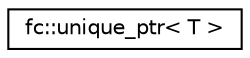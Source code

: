 digraph "Graphical Class Hierarchy"
{
  edge [fontname="Helvetica",fontsize="10",labelfontname="Helvetica",labelfontsize="10"];
  node [fontname="Helvetica",fontsize="10",shape=record];
  rankdir="LR";
  Node0 [label="fc::unique_ptr\< T \>",height=0.2,width=0.4,color="black", fillcolor="white", style="filled",URL="$classfc_1_1unique__ptr.html"];
}
